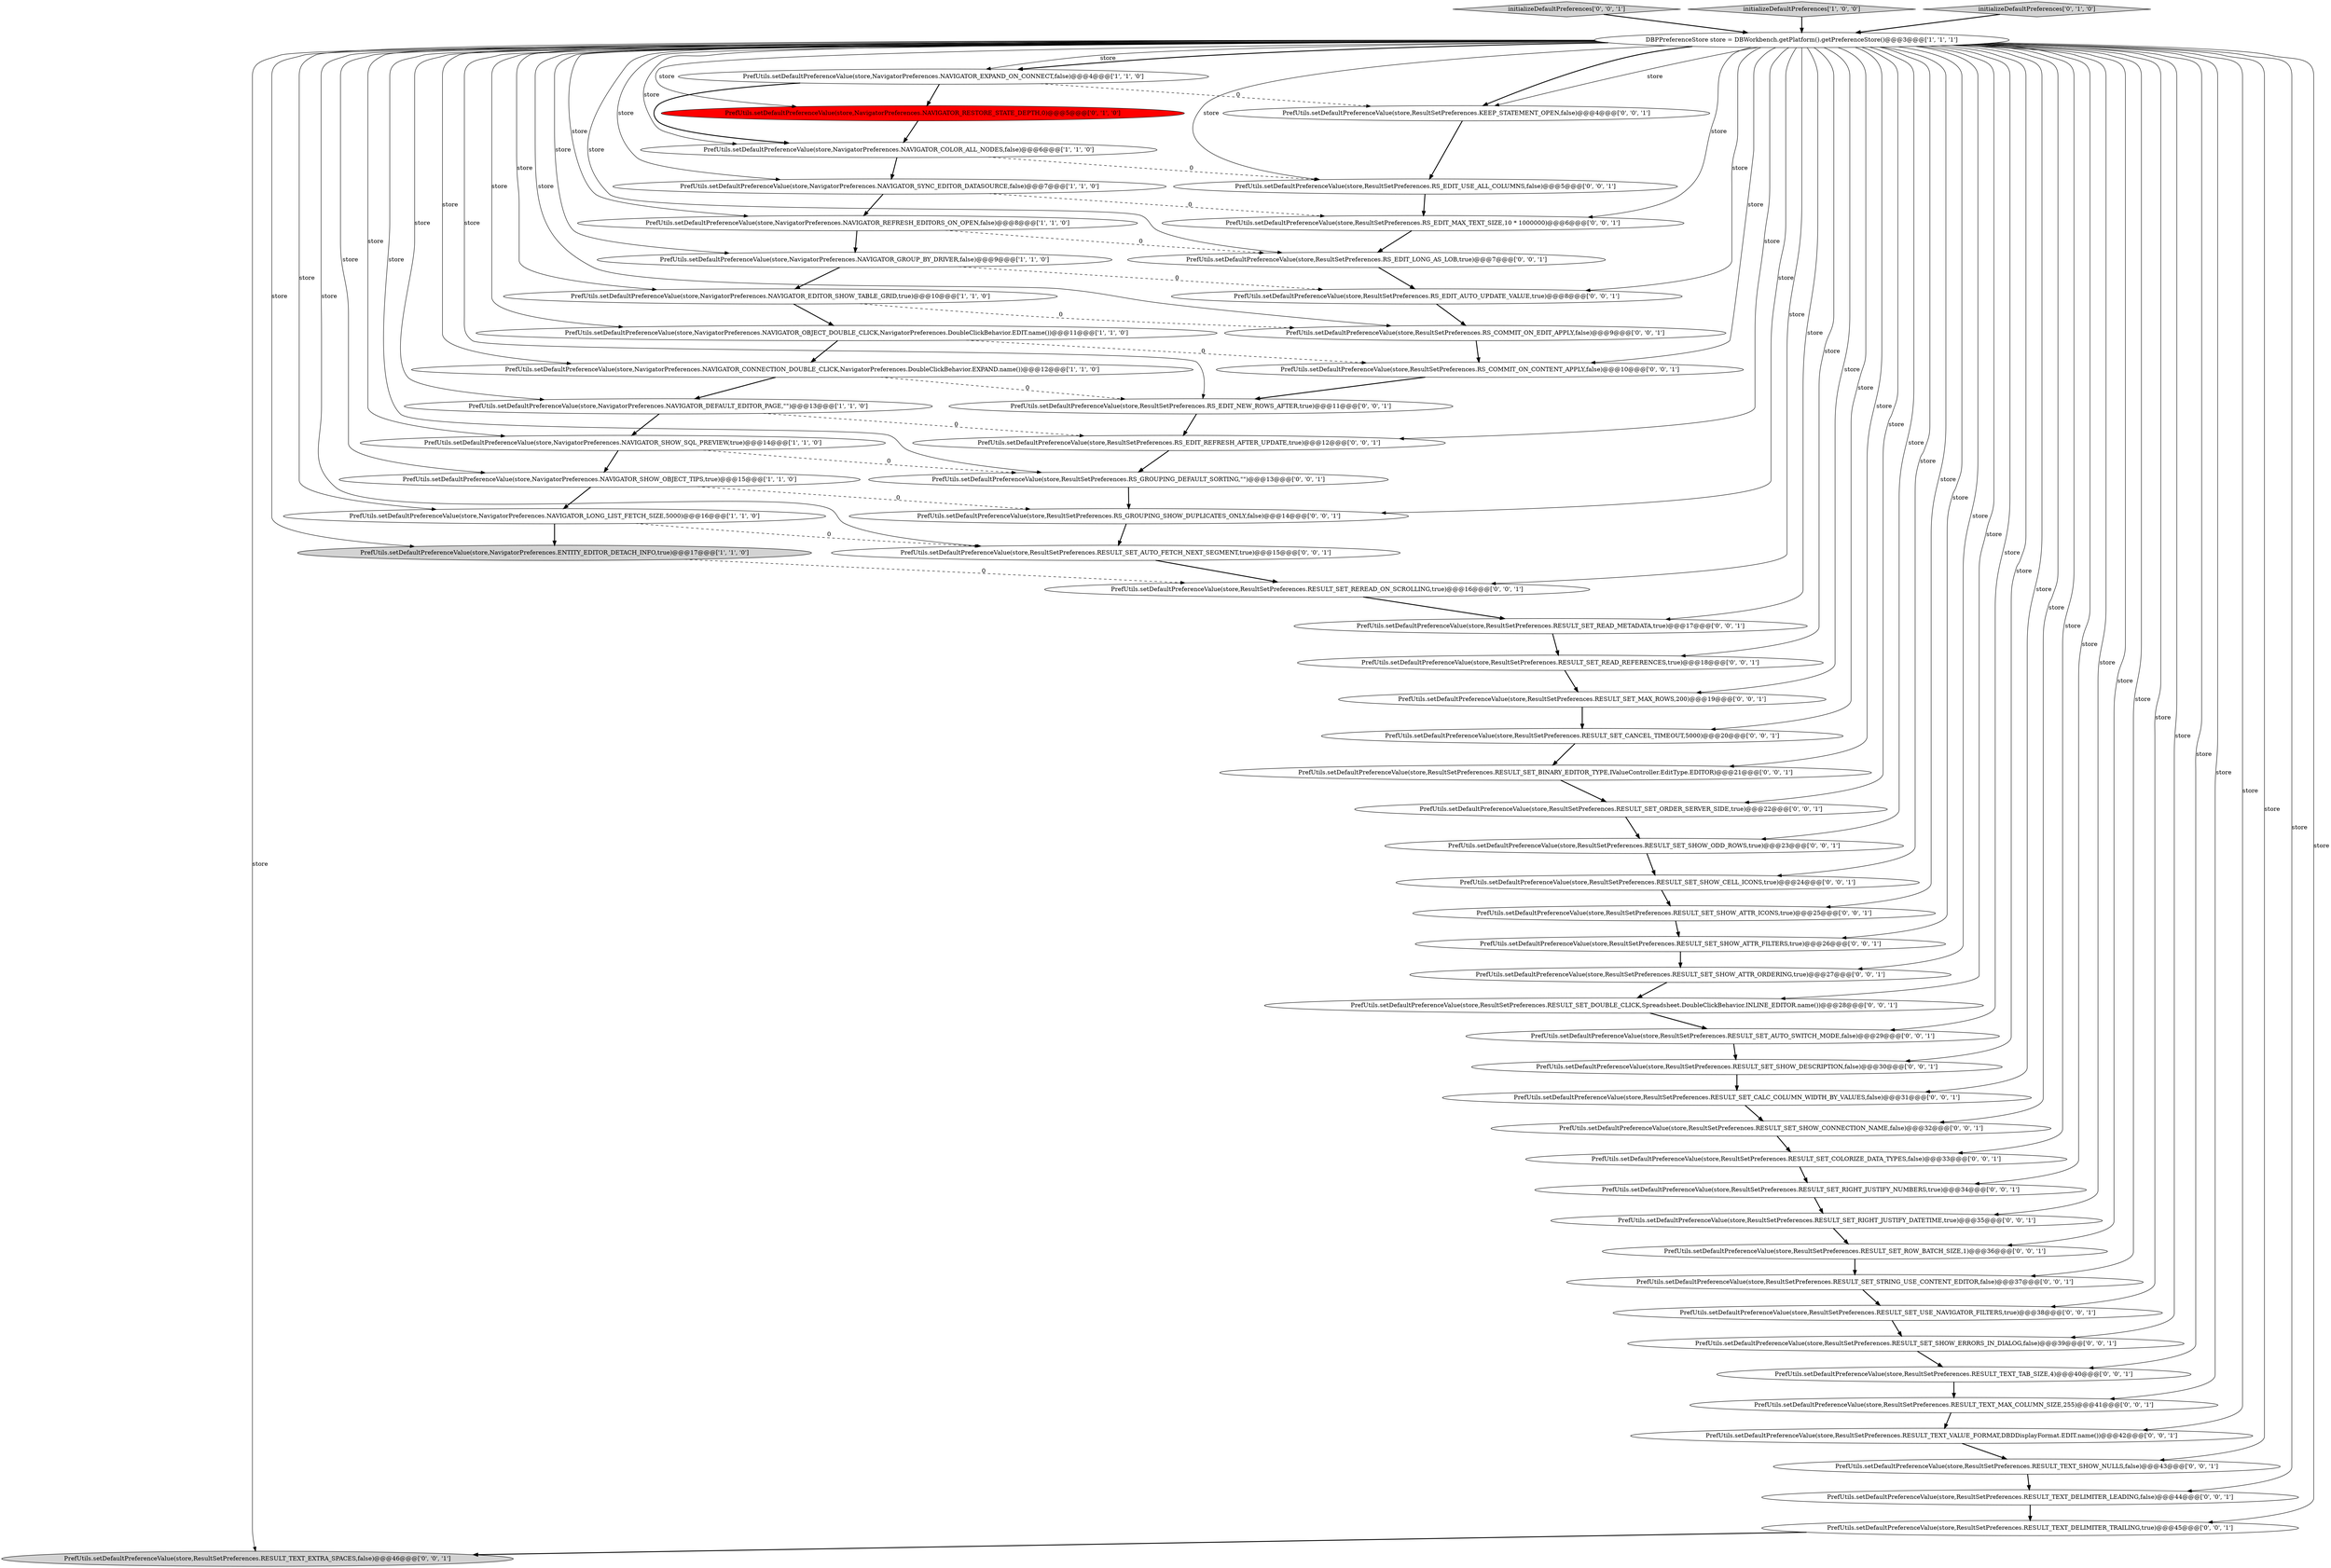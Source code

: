 digraph {
4 [style = filled, label = "DBPPreferenceStore store = DBWorkbench.getPlatform().getPreferenceStore()@@@3@@@['1', '1', '1']", fillcolor = white, shape = ellipse image = "AAA0AAABBB1BBB"];
24 [style = filled, label = "PrefUtils.setDefaultPreferenceValue(store,ResultSetPreferences.RS_COMMIT_ON_CONTENT_APPLY,false)@@@10@@@['0', '0', '1']", fillcolor = white, shape = ellipse image = "AAA0AAABBB3BBB"];
51 [style = filled, label = "PrefUtils.setDefaultPreferenceValue(store,ResultSetPreferences.RESULT_SET_USE_NAVIGATOR_FILTERS,true)@@@38@@@['0', '0', '1']", fillcolor = white, shape = ellipse image = "AAA0AAABBB3BBB"];
43 [style = filled, label = "PrefUtils.setDefaultPreferenceValue(store,ResultSetPreferences.RESULT_SET_SHOW_DESCRIPTION,false)@@@30@@@['0', '0', '1']", fillcolor = white, shape = ellipse image = "AAA0AAABBB3BBB"];
45 [style = filled, label = "PrefUtils.setDefaultPreferenceValue(store,ResultSetPreferences.RESULT_TEXT_DELIMITER_LEADING,false)@@@44@@@['0', '0', '1']", fillcolor = white, shape = ellipse image = "AAA0AAABBB3BBB"];
59 [style = filled, label = "PrefUtils.setDefaultPreferenceValue(store,ResultSetPreferences.RS_EDIT_REFRESH_AFTER_UPDATE,true)@@@12@@@['0', '0', '1']", fillcolor = white, shape = ellipse image = "AAA0AAABBB3BBB"];
47 [style = filled, label = "PrefUtils.setDefaultPreferenceValue(store,ResultSetPreferences.KEEP_STATEMENT_OPEN,false)@@@4@@@['0', '0', '1']", fillcolor = white, shape = ellipse image = "AAA0AAABBB3BBB"];
1 [style = filled, label = "PrefUtils.setDefaultPreferenceValue(store,NavigatorPreferences.NAVIGATOR_OBJECT_DOUBLE_CLICK,NavigatorPreferences.DoubleClickBehavior.EDIT.name())@@@11@@@['1', '1', '0']", fillcolor = white, shape = ellipse image = "AAA0AAABBB1BBB"];
30 [style = filled, label = "PrefUtils.setDefaultPreferenceValue(store,ResultSetPreferences.RS_EDIT_USE_ALL_COLUMNS,false)@@@5@@@['0', '0', '1']", fillcolor = white, shape = ellipse image = "AAA0AAABBB3BBB"];
35 [style = filled, label = "PrefUtils.setDefaultPreferenceValue(store,ResultSetPreferences.RS_EDIT_AUTO_UPDATE_VALUE,true)@@@8@@@['0', '0', '1']", fillcolor = white, shape = ellipse image = "AAA0AAABBB3BBB"];
54 [style = filled, label = "PrefUtils.setDefaultPreferenceValue(store,ResultSetPreferences.RESULT_SET_MAX_ROWS,200)@@@19@@@['0', '0', '1']", fillcolor = white, shape = ellipse image = "AAA0AAABBB3BBB"];
6 [style = filled, label = "PrefUtils.setDefaultPreferenceValue(store,NavigatorPreferences.NAVIGATOR_REFRESH_EDITORS_ON_OPEN,false)@@@8@@@['1', '1', '0']", fillcolor = white, shape = ellipse image = "AAA0AAABBB1BBB"];
8 [style = filled, label = "PrefUtils.setDefaultPreferenceValue(store,NavigatorPreferences.NAVIGATOR_DEFAULT_EDITOR_PAGE,\"\")@@@13@@@['1', '1', '0']", fillcolor = white, shape = ellipse image = "AAA0AAABBB1BBB"];
2 [style = filled, label = "PrefUtils.setDefaultPreferenceValue(store,NavigatorPreferences.NAVIGATOR_SHOW_SQL_PREVIEW,true)@@@14@@@['1', '1', '0']", fillcolor = white, shape = ellipse image = "AAA0AAABBB1BBB"];
29 [style = filled, label = "initializeDefaultPreferences['0', '0', '1']", fillcolor = lightgray, shape = diamond image = "AAA0AAABBB3BBB"];
26 [style = filled, label = "PrefUtils.setDefaultPreferenceValue(store,ResultSetPreferences.RESULT_TEXT_DELIMITER_TRAILING,true)@@@45@@@['0', '0', '1']", fillcolor = white, shape = ellipse image = "AAA0AAABBB3BBB"];
27 [style = filled, label = "PrefUtils.setDefaultPreferenceValue(store,ResultSetPreferences.RS_EDIT_NEW_ROWS_AFTER,true)@@@11@@@['0', '0', '1']", fillcolor = white, shape = ellipse image = "AAA0AAABBB3BBB"];
41 [style = filled, label = "PrefUtils.setDefaultPreferenceValue(store,ResultSetPreferences.RESULT_SET_CALC_COLUMN_WIDTH_BY_VALUES,false)@@@31@@@['0', '0', '1']", fillcolor = white, shape = ellipse image = "AAA0AAABBB3BBB"];
11 [style = filled, label = "PrefUtils.setDefaultPreferenceValue(store,NavigatorPreferences.NAVIGATOR_COLOR_ALL_NODES,false)@@@6@@@['1', '1', '0']", fillcolor = white, shape = ellipse image = "AAA0AAABBB1BBB"];
12 [style = filled, label = "PrefUtils.setDefaultPreferenceValue(store,NavigatorPreferences.NAVIGATOR_CONNECTION_DOUBLE_CLICK,NavigatorPreferences.DoubleClickBehavior.EXPAND.name())@@@12@@@['1', '1', '0']", fillcolor = white, shape = ellipse image = "AAA0AAABBB1BBB"];
21 [style = filled, label = "PrefUtils.setDefaultPreferenceValue(store,ResultSetPreferences.RESULT_TEXT_SHOW_NULLS,false)@@@43@@@['0', '0', '1']", fillcolor = white, shape = ellipse image = "AAA0AAABBB3BBB"];
28 [style = filled, label = "PrefUtils.setDefaultPreferenceValue(store,ResultSetPreferences.RESULT_SET_SHOW_ODD_ROWS,true)@@@23@@@['0', '0', '1']", fillcolor = white, shape = ellipse image = "AAA0AAABBB3BBB"];
3 [style = filled, label = "PrefUtils.setDefaultPreferenceValue(store,NavigatorPreferences.ENTITY_EDITOR_DETACH_INFO,true)@@@17@@@['1', '1', '0']", fillcolor = lightgray, shape = ellipse image = "AAA0AAABBB1BBB"];
9 [style = filled, label = "PrefUtils.setDefaultPreferenceValue(store,NavigatorPreferences.NAVIGATOR_LONG_LIST_FETCH_SIZE,5000)@@@16@@@['1', '1', '0']", fillcolor = white, shape = ellipse image = "AAA0AAABBB1BBB"];
13 [style = filled, label = "PrefUtils.setDefaultPreferenceValue(store,NavigatorPreferences.NAVIGATOR_EXPAND_ON_CONNECT,false)@@@4@@@['1', '1', '0']", fillcolor = white, shape = ellipse image = "AAA0AAABBB1BBB"];
46 [style = filled, label = "PrefUtils.setDefaultPreferenceValue(store,ResultSetPreferences.RESULT_SET_STRING_USE_CONTENT_EDITOR,false)@@@37@@@['0', '0', '1']", fillcolor = white, shape = ellipse image = "AAA0AAABBB3BBB"];
49 [style = filled, label = "PrefUtils.setDefaultPreferenceValue(store,ResultSetPreferences.RESULT_SET_SHOW_CELL_ICONS,true)@@@24@@@['0', '0', '1']", fillcolor = white, shape = ellipse image = "AAA0AAABBB3BBB"];
50 [style = filled, label = "PrefUtils.setDefaultPreferenceValue(store,ResultSetPreferences.RESULT_SET_AUTO_FETCH_NEXT_SEGMENT,true)@@@15@@@['0', '0', '1']", fillcolor = white, shape = ellipse image = "AAA0AAABBB3BBB"];
37 [style = filled, label = "PrefUtils.setDefaultPreferenceValue(store,ResultSetPreferences.RESULT_SET_READ_REFERENCES,true)@@@18@@@['0', '0', '1']", fillcolor = white, shape = ellipse image = "AAA0AAABBB3BBB"];
38 [style = filled, label = "PrefUtils.setDefaultPreferenceValue(store,ResultSetPreferences.RESULT_SET_ORDER_SERVER_SIDE,true)@@@22@@@['0', '0', '1']", fillcolor = white, shape = ellipse image = "AAA0AAABBB3BBB"];
33 [style = filled, label = "PrefUtils.setDefaultPreferenceValue(store,ResultSetPreferences.RESULT_TEXT_TAB_SIZE,4)@@@40@@@['0', '0', '1']", fillcolor = white, shape = ellipse image = "AAA0AAABBB3BBB"];
7 [style = filled, label = "PrefUtils.setDefaultPreferenceValue(store,NavigatorPreferences.NAVIGATOR_SYNC_EDITOR_DATASOURCE,false)@@@7@@@['1', '1', '0']", fillcolor = white, shape = ellipse image = "AAA0AAABBB1BBB"];
25 [style = filled, label = "PrefUtils.setDefaultPreferenceValue(store,ResultSetPreferences.RESULT_SET_SHOW_ERRORS_IN_DIALOG,false)@@@39@@@['0', '0', '1']", fillcolor = white, shape = ellipse image = "AAA0AAABBB3BBB"];
10 [style = filled, label = "initializeDefaultPreferences['1', '0', '0']", fillcolor = lightgray, shape = diamond image = "AAA0AAABBB1BBB"];
60 [style = filled, label = "PrefUtils.setDefaultPreferenceValue(store,ResultSetPreferences.RESULT_SET_BINARY_EDITOR_TYPE,IValueController.EditType.EDITOR)@@@21@@@['0', '0', '1']", fillcolor = white, shape = ellipse image = "AAA0AAABBB3BBB"];
39 [style = filled, label = "PrefUtils.setDefaultPreferenceValue(store,ResultSetPreferences.RESULT_SET_AUTO_SWITCH_MODE,false)@@@29@@@['0', '0', '1']", fillcolor = white, shape = ellipse image = "AAA0AAABBB3BBB"];
5 [style = filled, label = "PrefUtils.setDefaultPreferenceValue(store,NavigatorPreferences.NAVIGATOR_EDITOR_SHOW_TABLE_GRID,true)@@@10@@@['1', '1', '0']", fillcolor = white, shape = ellipse image = "AAA0AAABBB1BBB"];
15 [style = filled, label = "initializeDefaultPreferences['0', '1', '0']", fillcolor = lightgray, shape = diamond image = "AAA0AAABBB2BBB"];
17 [style = filled, label = "PrefUtils.setDefaultPreferenceValue(store,ResultSetPreferences.RS_EDIT_LONG_AS_LOB,true)@@@7@@@['0', '0', '1']", fillcolor = white, shape = ellipse image = "AAA0AAABBB3BBB"];
32 [style = filled, label = "PrefUtils.setDefaultPreferenceValue(store,ResultSetPreferences.RESULT_SET_RIGHT_JUSTIFY_NUMBERS,true)@@@34@@@['0', '0', '1']", fillcolor = white, shape = ellipse image = "AAA0AAABBB3BBB"];
56 [style = filled, label = "PrefUtils.setDefaultPreferenceValue(store,ResultSetPreferences.RESULT_TEXT_EXTRA_SPACES,false)@@@46@@@['0', '0', '1']", fillcolor = lightgray, shape = ellipse image = "AAA0AAABBB3BBB"];
36 [style = filled, label = "PrefUtils.setDefaultPreferenceValue(store,ResultSetPreferences.RESULT_SET_ROW_BATCH_SIZE,1)@@@36@@@['0', '0', '1']", fillcolor = white, shape = ellipse image = "AAA0AAABBB3BBB"];
55 [style = filled, label = "PrefUtils.setDefaultPreferenceValue(store,ResultSetPreferences.RESULT_SET_RIGHT_JUSTIFY_DATETIME,true)@@@35@@@['0', '0', '1']", fillcolor = white, shape = ellipse image = "AAA0AAABBB3BBB"];
20 [style = filled, label = "PrefUtils.setDefaultPreferenceValue(store,ResultSetPreferences.RESULT_SET_SHOW_ATTR_FILTERS,true)@@@26@@@['0', '0', '1']", fillcolor = white, shape = ellipse image = "AAA0AAABBB3BBB"];
57 [style = filled, label = "PrefUtils.setDefaultPreferenceValue(store,ResultSetPreferences.RS_COMMIT_ON_EDIT_APPLY,false)@@@9@@@['0', '0', '1']", fillcolor = white, shape = ellipse image = "AAA0AAABBB3BBB"];
22 [style = filled, label = "PrefUtils.setDefaultPreferenceValue(store,ResultSetPreferences.RESULT_TEXT_MAX_COLUMN_SIZE,255)@@@41@@@['0', '0', '1']", fillcolor = white, shape = ellipse image = "AAA0AAABBB3BBB"];
23 [style = filled, label = "PrefUtils.setDefaultPreferenceValue(store,ResultSetPreferences.RESULT_SET_SHOW_ATTR_ICONS,true)@@@25@@@['0', '0', '1']", fillcolor = white, shape = ellipse image = "AAA0AAABBB3BBB"];
0 [style = filled, label = "PrefUtils.setDefaultPreferenceValue(store,NavigatorPreferences.NAVIGATOR_SHOW_OBJECT_TIPS,true)@@@15@@@['1', '1', '0']", fillcolor = white, shape = ellipse image = "AAA0AAABBB1BBB"];
14 [style = filled, label = "PrefUtils.setDefaultPreferenceValue(store,NavigatorPreferences.NAVIGATOR_GROUP_BY_DRIVER,false)@@@9@@@['1', '1', '0']", fillcolor = white, shape = ellipse image = "AAA0AAABBB1BBB"];
34 [style = filled, label = "PrefUtils.setDefaultPreferenceValue(store,ResultSetPreferences.RESULT_SET_SHOW_ATTR_ORDERING,true)@@@27@@@['0', '0', '1']", fillcolor = white, shape = ellipse image = "AAA0AAABBB3BBB"];
44 [style = filled, label = "PrefUtils.setDefaultPreferenceValue(store,ResultSetPreferences.RS_EDIT_MAX_TEXT_SIZE,10 * 1000000)@@@6@@@['0', '0', '1']", fillcolor = white, shape = ellipse image = "AAA0AAABBB3BBB"];
31 [style = filled, label = "PrefUtils.setDefaultPreferenceValue(store,ResultSetPreferences.RS_GROUPING_DEFAULT_SORTING,\"\")@@@13@@@['0', '0', '1']", fillcolor = white, shape = ellipse image = "AAA0AAABBB3BBB"];
16 [style = filled, label = "PrefUtils.setDefaultPreferenceValue(store,NavigatorPreferences.NAVIGATOR_RESTORE_STATE_DEPTH,0)@@@5@@@['0', '1', '0']", fillcolor = red, shape = ellipse image = "AAA1AAABBB2BBB"];
58 [style = filled, label = "PrefUtils.setDefaultPreferenceValue(store,ResultSetPreferences.RESULT_SET_DOUBLE_CLICK,Spreadsheet.DoubleClickBehavior.INLINE_EDITOR.name())@@@28@@@['0', '0', '1']", fillcolor = white, shape = ellipse image = "AAA0AAABBB3BBB"];
18 [style = filled, label = "PrefUtils.setDefaultPreferenceValue(store,ResultSetPreferences.RS_GROUPING_SHOW_DUPLICATES_ONLY,false)@@@14@@@['0', '0', '1']", fillcolor = white, shape = ellipse image = "AAA0AAABBB3BBB"];
52 [style = filled, label = "PrefUtils.setDefaultPreferenceValue(store,ResultSetPreferences.RESULT_SET_COLORIZE_DATA_TYPES,false)@@@33@@@['0', '0', '1']", fillcolor = white, shape = ellipse image = "AAA0AAABBB3BBB"];
40 [style = filled, label = "PrefUtils.setDefaultPreferenceValue(store,ResultSetPreferences.RESULT_SET_CANCEL_TIMEOUT,5000)@@@20@@@['0', '0', '1']", fillcolor = white, shape = ellipse image = "AAA0AAABBB3BBB"];
53 [style = filled, label = "PrefUtils.setDefaultPreferenceValue(store,ResultSetPreferences.RESULT_SET_SHOW_CONNECTION_NAME,false)@@@32@@@['0', '0', '1']", fillcolor = white, shape = ellipse image = "AAA0AAABBB3BBB"];
19 [style = filled, label = "PrefUtils.setDefaultPreferenceValue(store,ResultSetPreferences.RESULT_SET_REREAD_ON_SCROLLING,true)@@@16@@@['0', '0', '1']", fillcolor = white, shape = ellipse image = "AAA0AAABBB3BBB"];
42 [style = filled, label = "PrefUtils.setDefaultPreferenceValue(store,ResultSetPreferences.RESULT_TEXT_VALUE_FORMAT,DBDDisplayFormat.EDIT.name())@@@42@@@['0', '0', '1']", fillcolor = white, shape = ellipse image = "AAA0AAABBB3BBB"];
48 [style = filled, label = "PrefUtils.setDefaultPreferenceValue(store,ResultSetPreferences.RESULT_SET_READ_METADATA,true)@@@17@@@['0', '0', '1']", fillcolor = white, shape = ellipse image = "AAA0AAABBB3BBB"];
4->37 [style = solid, label="store"];
55->36 [style = bold, label=""];
25->33 [style = bold, label=""];
4->22 [style = solid, label="store"];
4->16 [style = solid, label="store"];
59->31 [style = bold, label=""];
4->55 [style = solid, label="store"];
4->35 [style = solid, label="store"];
26->56 [style = bold, label=""];
34->58 [style = bold, label=""];
8->59 [style = dashed, label="0"];
46->51 [style = bold, label=""];
4->54 [style = solid, label="store"];
9->50 [style = dashed, label="0"];
1->12 [style = bold, label=""];
7->44 [style = dashed, label="0"];
42->21 [style = bold, label=""];
4->56 [style = solid, label="store"];
24->27 [style = bold, label=""];
4->27 [style = solid, label="store"];
17->35 [style = bold, label=""];
48->37 [style = bold, label=""];
50->19 [style = bold, label=""];
38->28 [style = bold, label=""];
4->42 [style = solid, label="store"];
20->34 [style = bold, label=""];
53->52 [style = bold, label=""];
4->40 [style = solid, label="store"];
4->45 [style = solid, label="store"];
4->12 [style = solid, label="store"];
6->17 [style = dashed, label="0"];
4->18 [style = solid, label="store"];
4->57 [style = solid, label="store"];
13->11 [style = bold, label=""];
13->16 [style = bold, label=""];
44->17 [style = bold, label=""];
4->49 [style = solid, label="store"];
57->24 [style = bold, label=""];
35->57 [style = bold, label=""];
4->36 [style = solid, label="store"];
18->50 [style = bold, label=""];
58->39 [style = bold, label=""];
41->53 [style = bold, label=""];
21->45 [style = bold, label=""];
4->11 [style = solid, label="store"];
5->1 [style = bold, label=""];
36->46 [style = bold, label=""];
4->19 [style = solid, label="store"];
27->59 [style = bold, label=""];
4->59 [style = solid, label="store"];
1->24 [style = dashed, label="0"];
4->26 [style = solid, label="store"];
7->6 [style = bold, label=""];
12->27 [style = dashed, label="0"];
4->1 [style = solid, label="store"];
4->51 [style = solid, label="store"];
51->25 [style = bold, label=""];
14->35 [style = dashed, label="0"];
4->53 [style = solid, label="store"];
4->58 [style = solid, label="store"];
4->47 [style = bold, label=""];
4->41 [style = solid, label="store"];
30->44 [style = bold, label=""];
4->39 [style = solid, label="store"];
4->24 [style = solid, label="store"];
22->42 [style = bold, label=""];
54->40 [style = bold, label=""];
23->20 [style = bold, label=""];
4->38 [style = solid, label="store"];
4->13 [style = bold, label=""];
28->49 [style = bold, label=""];
4->8 [style = solid, label="store"];
5->57 [style = dashed, label="0"];
4->0 [style = solid, label="store"];
49->23 [style = bold, label=""];
4->31 [style = solid, label="store"];
4->30 [style = solid, label="store"];
4->28 [style = solid, label="store"];
4->48 [style = solid, label="store"];
60->38 [style = bold, label=""];
4->2 [style = solid, label="store"];
4->33 [style = solid, label="store"];
4->43 [style = solid, label="store"];
2->0 [style = bold, label=""];
4->17 [style = solid, label="store"];
8->2 [style = bold, label=""];
4->25 [style = solid, label="store"];
12->8 [style = bold, label=""];
4->7 [style = solid, label="store"];
4->14 [style = solid, label="store"];
9->3 [style = bold, label=""];
43->41 [style = bold, label=""];
4->23 [style = solid, label="store"];
4->34 [style = solid, label="store"];
4->46 [style = solid, label="store"];
33->22 [style = bold, label=""];
4->60 [style = solid, label="store"];
14->5 [style = bold, label=""];
0->9 [style = bold, label=""];
29->4 [style = bold, label=""];
4->6 [style = solid, label="store"];
16->11 [style = bold, label=""];
19->48 [style = bold, label=""];
4->20 [style = solid, label="store"];
4->47 [style = solid, label="store"];
4->3 [style = solid, label="store"];
39->43 [style = bold, label=""];
4->32 [style = solid, label="store"];
31->18 [style = bold, label=""];
4->9 [style = solid, label="store"];
47->30 [style = bold, label=""];
37->54 [style = bold, label=""];
4->5 [style = solid, label="store"];
2->31 [style = dashed, label="0"];
4->52 [style = solid, label="store"];
6->14 [style = bold, label=""];
3->19 [style = dashed, label="0"];
32->55 [style = bold, label=""];
52->32 [style = bold, label=""];
4->44 [style = solid, label="store"];
4->50 [style = solid, label="store"];
15->4 [style = bold, label=""];
4->21 [style = solid, label="store"];
10->4 [style = bold, label=""];
0->18 [style = dashed, label="0"];
45->26 [style = bold, label=""];
13->47 [style = dashed, label="0"];
11->30 [style = dashed, label="0"];
40->60 [style = bold, label=""];
4->13 [style = solid, label="store"];
11->7 [style = bold, label=""];
}
